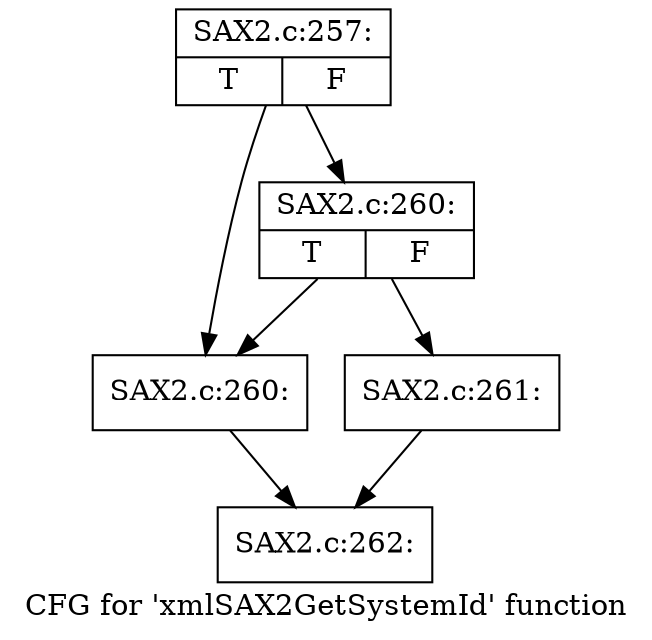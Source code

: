 digraph "CFG for 'xmlSAX2GetSystemId' function" {
	label="CFG for 'xmlSAX2GetSystemId' function";

	Node0x55f4ae47f120 [shape=record,label="{SAX2.c:257:|{<s0>T|<s1>F}}"];
	Node0x55f4ae47f120 -> Node0x55f4ae622bc0;
	Node0x55f4ae47f120 -> Node0x55f4ae622c60;
	Node0x55f4ae622c60 [shape=record,label="{SAX2.c:260:|{<s0>T|<s1>F}}"];
	Node0x55f4ae622c60 -> Node0x55f4ae622bc0;
	Node0x55f4ae622c60 -> Node0x55f4ae622c10;
	Node0x55f4ae622bc0 [shape=record,label="{SAX2.c:260:}"];
	Node0x55f4ae622bc0 -> Node0x55f4ae540010;
	Node0x55f4ae622c10 [shape=record,label="{SAX2.c:261:}"];
	Node0x55f4ae622c10 -> Node0x55f4ae540010;
	Node0x55f4ae540010 [shape=record,label="{SAX2.c:262:}"];
}
